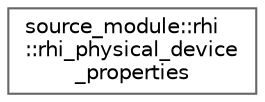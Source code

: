 digraph "类继承关系图"
{
 // LATEX_PDF_SIZE
  bgcolor="transparent";
  edge [fontname=Helvetica,fontsize=10,labelfontname=Helvetica,labelfontsize=10];
  node [fontname=Helvetica,fontsize=10,shape=box,height=0.2,width=0.4];
  rankdir="LR";
  Node0 [id="Node000000",label="source_module::rhi\l::rhi_physical_device\l_properties",height=0.2,width=0.4,color="grey40", fillcolor="white", style="filled",URL="$structsource__module_1_1rhi_1_1rhi__physical__device__properties.html",tooltip=" "];
}
